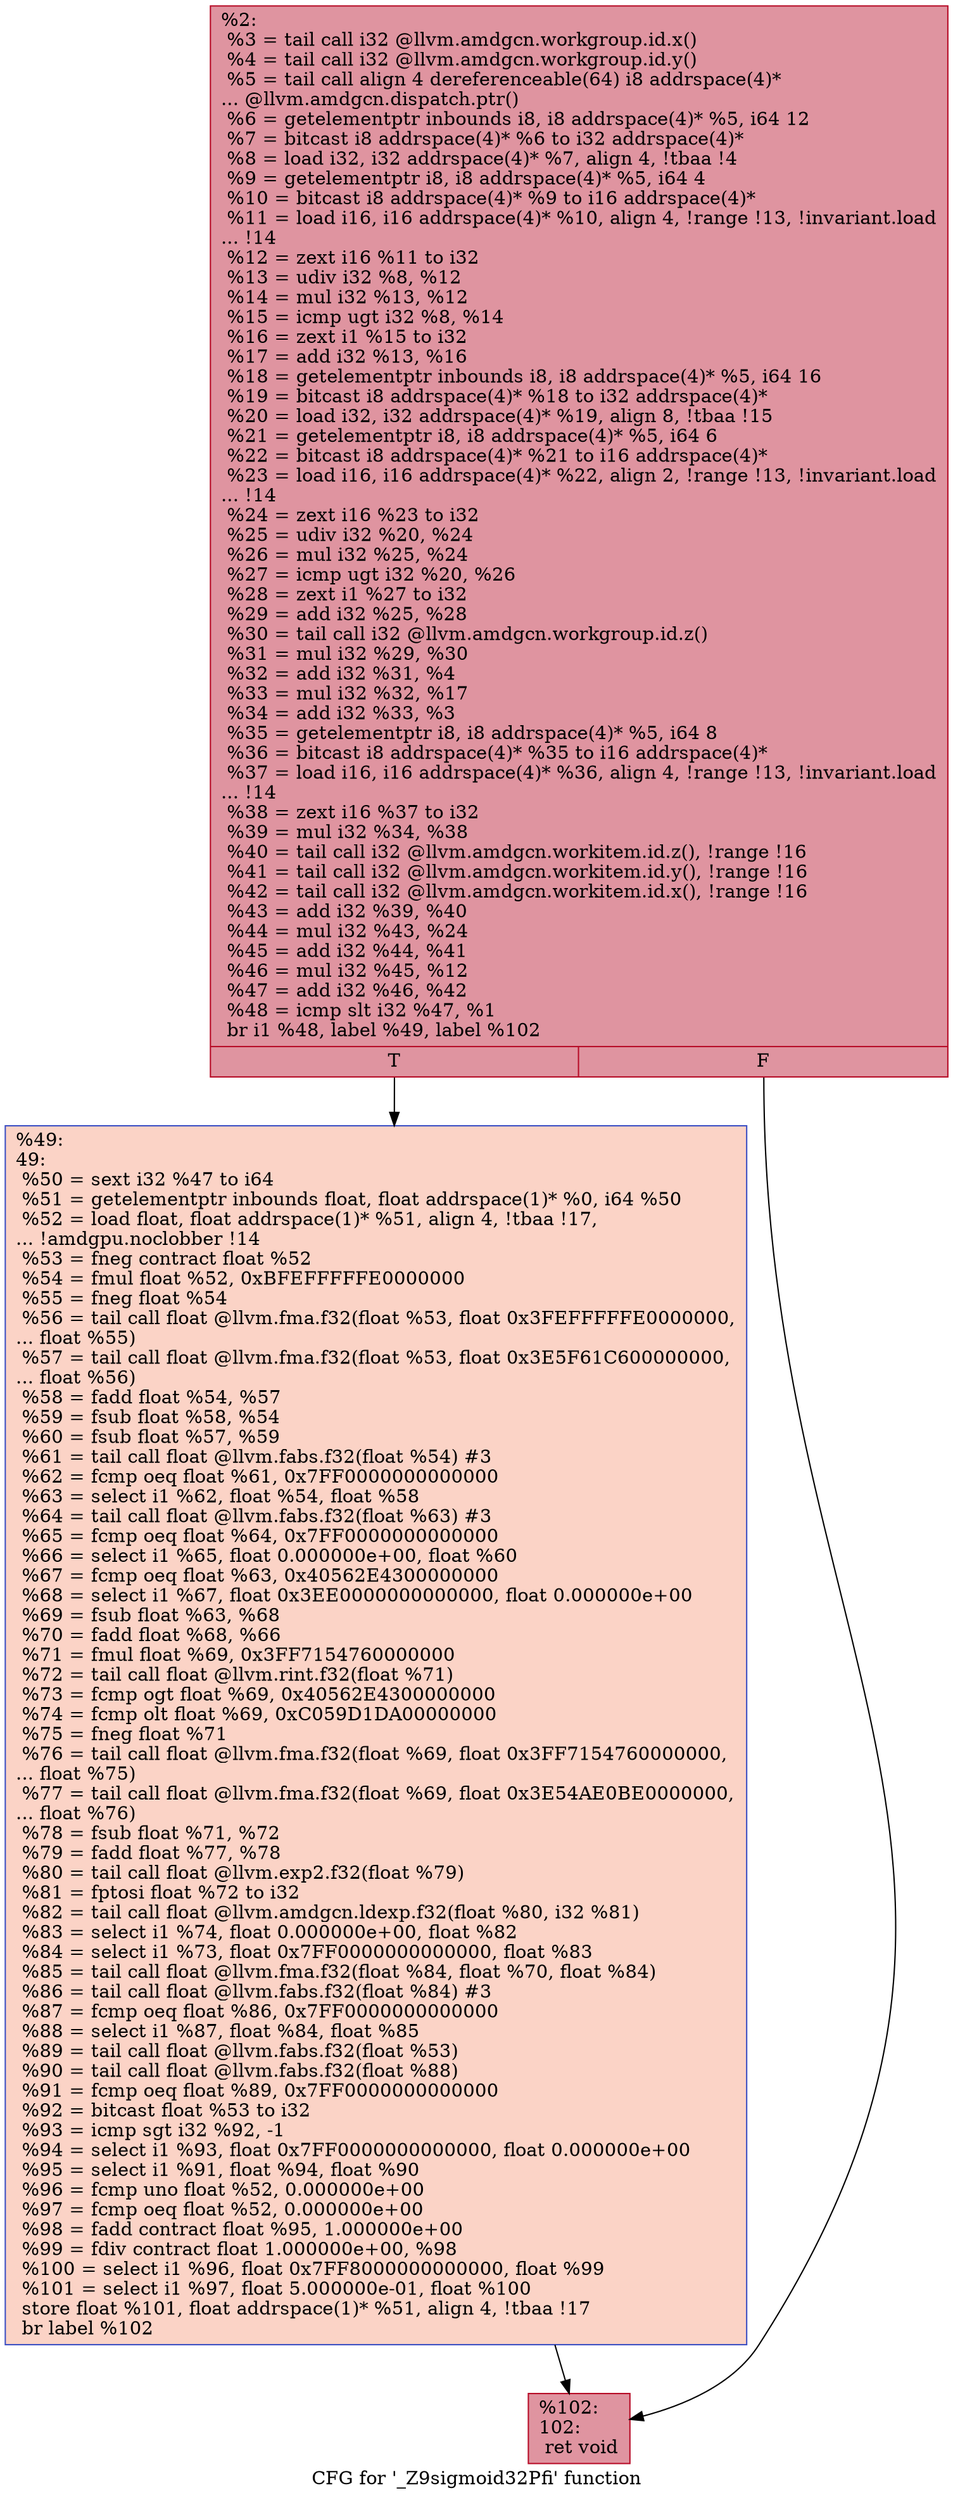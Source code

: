digraph "CFG for '_Z9sigmoid32Pfi' function" {
	label="CFG for '_Z9sigmoid32Pfi' function";

	Node0x4824510 [shape=record,color="#b70d28ff", style=filled, fillcolor="#b70d2870",label="{%2:\l  %3 = tail call i32 @llvm.amdgcn.workgroup.id.x()\l  %4 = tail call i32 @llvm.amdgcn.workgroup.id.y()\l  %5 = tail call align 4 dereferenceable(64) i8 addrspace(4)*\l... @llvm.amdgcn.dispatch.ptr()\l  %6 = getelementptr inbounds i8, i8 addrspace(4)* %5, i64 12\l  %7 = bitcast i8 addrspace(4)* %6 to i32 addrspace(4)*\l  %8 = load i32, i32 addrspace(4)* %7, align 4, !tbaa !4\l  %9 = getelementptr i8, i8 addrspace(4)* %5, i64 4\l  %10 = bitcast i8 addrspace(4)* %9 to i16 addrspace(4)*\l  %11 = load i16, i16 addrspace(4)* %10, align 4, !range !13, !invariant.load\l... !14\l  %12 = zext i16 %11 to i32\l  %13 = udiv i32 %8, %12\l  %14 = mul i32 %13, %12\l  %15 = icmp ugt i32 %8, %14\l  %16 = zext i1 %15 to i32\l  %17 = add i32 %13, %16\l  %18 = getelementptr inbounds i8, i8 addrspace(4)* %5, i64 16\l  %19 = bitcast i8 addrspace(4)* %18 to i32 addrspace(4)*\l  %20 = load i32, i32 addrspace(4)* %19, align 8, !tbaa !15\l  %21 = getelementptr i8, i8 addrspace(4)* %5, i64 6\l  %22 = bitcast i8 addrspace(4)* %21 to i16 addrspace(4)*\l  %23 = load i16, i16 addrspace(4)* %22, align 2, !range !13, !invariant.load\l... !14\l  %24 = zext i16 %23 to i32\l  %25 = udiv i32 %20, %24\l  %26 = mul i32 %25, %24\l  %27 = icmp ugt i32 %20, %26\l  %28 = zext i1 %27 to i32\l  %29 = add i32 %25, %28\l  %30 = tail call i32 @llvm.amdgcn.workgroup.id.z()\l  %31 = mul i32 %29, %30\l  %32 = add i32 %31, %4\l  %33 = mul i32 %32, %17\l  %34 = add i32 %33, %3\l  %35 = getelementptr i8, i8 addrspace(4)* %5, i64 8\l  %36 = bitcast i8 addrspace(4)* %35 to i16 addrspace(4)*\l  %37 = load i16, i16 addrspace(4)* %36, align 4, !range !13, !invariant.load\l... !14\l  %38 = zext i16 %37 to i32\l  %39 = mul i32 %34, %38\l  %40 = tail call i32 @llvm.amdgcn.workitem.id.z(), !range !16\l  %41 = tail call i32 @llvm.amdgcn.workitem.id.y(), !range !16\l  %42 = tail call i32 @llvm.amdgcn.workitem.id.x(), !range !16\l  %43 = add i32 %39, %40\l  %44 = mul i32 %43, %24\l  %45 = add i32 %44, %41\l  %46 = mul i32 %45, %12\l  %47 = add i32 %46, %42\l  %48 = icmp slt i32 %47, %1\l  br i1 %48, label %49, label %102\l|{<s0>T|<s1>F}}"];
	Node0x4824510:s0 -> Node0x4829500;
	Node0x4824510:s1 -> Node0x4829590;
	Node0x4829500 [shape=record,color="#3d50c3ff", style=filled, fillcolor="#f59c7d70",label="{%49:\l49:                                               \l  %50 = sext i32 %47 to i64\l  %51 = getelementptr inbounds float, float addrspace(1)* %0, i64 %50\l  %52 = load float, float addrspace(1)* %51, align 4, !tbaa !17,\l... !amdgpu.noclobber !14\l  %53 = fneg contract float %52\l  %54 = fmul float %52, 0xBFEFFFFFE0000000\l  %55 = fneg float %54\l  %56 = tail call float @llvm.fma.f32(float %53, float 0x3FEFFFFFE0000000,\l... float %55)\l  %57 = tail call float @llvm.fma.f32(float %53, float 0x3E5F61C600000000,\l... float %56)\l  %58 = fadd float %54, %57\l  %59 = fsub float %58, %54\l  %60 = fsub float %57, %59\l  %61 = tail call float @llvm.fabs.f32(float %54) #3\l  %62 = fcmp oeq float %61, 0x7FF0000000000000\l  %63 = select i1 %62, float %54, float %58\l  %64 = tail call float @llvm.fabs.f32(float %63) #3\l  %65 = fcmp oeq float %64, 0x7FF0000000000000\l  %66 = select i1 %65, float 0.000000e+00, float %60\l  %67 = fcmp oeq float %63, 0x40562E4300000000\l  %68 = select i1 %67, float 0x3EE0000000000000, float 0.000000e+00\l  %69 = fsub float %63, %68\l  %70 = fadd float %68, %66\l  %71 = fmul float %69, 0x3FF7154760000000\l  %72 = tail call float @llvm.rint.f32(float %71)\l  %73 = fcmp ogt float %69, 0x40562E4300000000\l  %74 = fcmp olt float %69, 0xC059D1DA00000000\l  %75 = fneg float %71\l  %76 = tail call float @llvm.fma.f32(float %69, float 0x3FF7154760000000,\l... float %75)\l  %77 = tail call float @llvm.fma.f32(float %69, float 0x3E54AE0BE0000000,\l... float %76)\l  %78 = fsub float %71, %72\l  %79 = fadd float %77, %78\l  %80 = tail call float @llvm.exp2.f32(float %79)\l  %81 = fptosi float %72 to i32\l  %82 = tail call float @llvm.amdgcn.ldexp.f32(float %80, i32 %81)\l  %83 = select i1 %74, float 0.000000e+00, float %82\l  %84 = select i1 %73, float 0x7FF0000000000000, float %83\l  %85 = tail call float @llvm.fma.f32(float %84, float %70, float %84)\l  %86 = tail call float @llvm.fabs.f32(float %84) #3\l  %87 = fcmp oeq float %86, 0x7FF0000000000000\l  %88 = select i1 %87, float %84, float %85\l  %89 = tail call float @llvm.fabs.f32(float %53)\l  %90 = tail call float @llvm.fabs.f32(float %88)\l  %91 = fcmp oeq float %89, 0x7FF0000000000000\l  %92 = bitcast float %53 to i32\l  %93 = icmp sgt i32 %92, -1\l  %94 = select i1 %93, float 0x7FF0000000000000, float 0.000000e+00\l  %95 = select i1 %91, float %94, float %90\l  %96 = fcmp uno float %52, 0.000000e+00\l  %97 = fcmp oeq float %52, 0.000000e+00\l  %98 = fadd contract float %95, 1.000000e+00\l  %99 = fdiv contract float 1.000000e+00, %98\l  %100 = select i1 %96, float 0x7FF8000000000000, float %99\l  %101 = select i1 %97, float 5.000000e-01, float %100\l  store float %101, float addrspace(1)* %51, align 4, !tbaa !17\l  br label %102\l}"];
	Node0x4829500 -> Node0x4829590;
	Node0x4829590 [shape=record,color="#b70d28ff", style=filled, fillcolor="#b70d2870",label="{%102:\l102:                                              \l  ret void\l}"];
}
